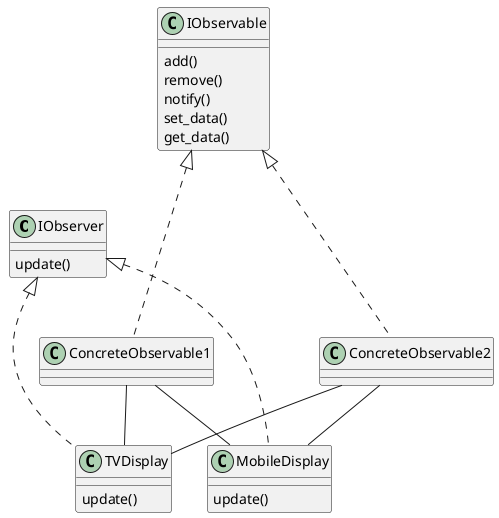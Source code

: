 @startuml ObserverPattern

class IObserver {
    update()
}

class TVDisplay{
    update()
}

class MobileDisplay{
    update()
}

class IObservable{
    add()
    remove()
    notify()
    set_data()
    get_data()
}


IObserver <|... TVDisplay
IObserver <|... MobileDisplay

IObservable <|... ConcreteObservable1
IObservable <|... ConcreteObservable2

ConcreteObservable1 -- TVDisplay
ConcreteObservable1 -- MobileDisplay
ConcreteObservable2 -- TVDisplay
ConcreteObservable2 -- MobileDisplay

@enduml